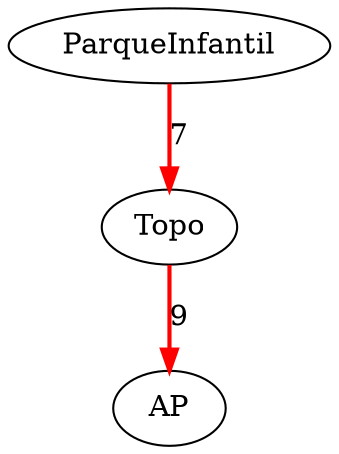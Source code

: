 digraph G {
  "ParqueInfantil" [label="ParqueInfantil"];
  "Topo" [label="Topo"];
  "AP" [label="AP"];
  "ParqueInfantil" -> "Topo" [label="7", color=red, penwidth=2.0];
  "Topo" -> "AP" [label="9", color=red, penwidth=2.0];
}

